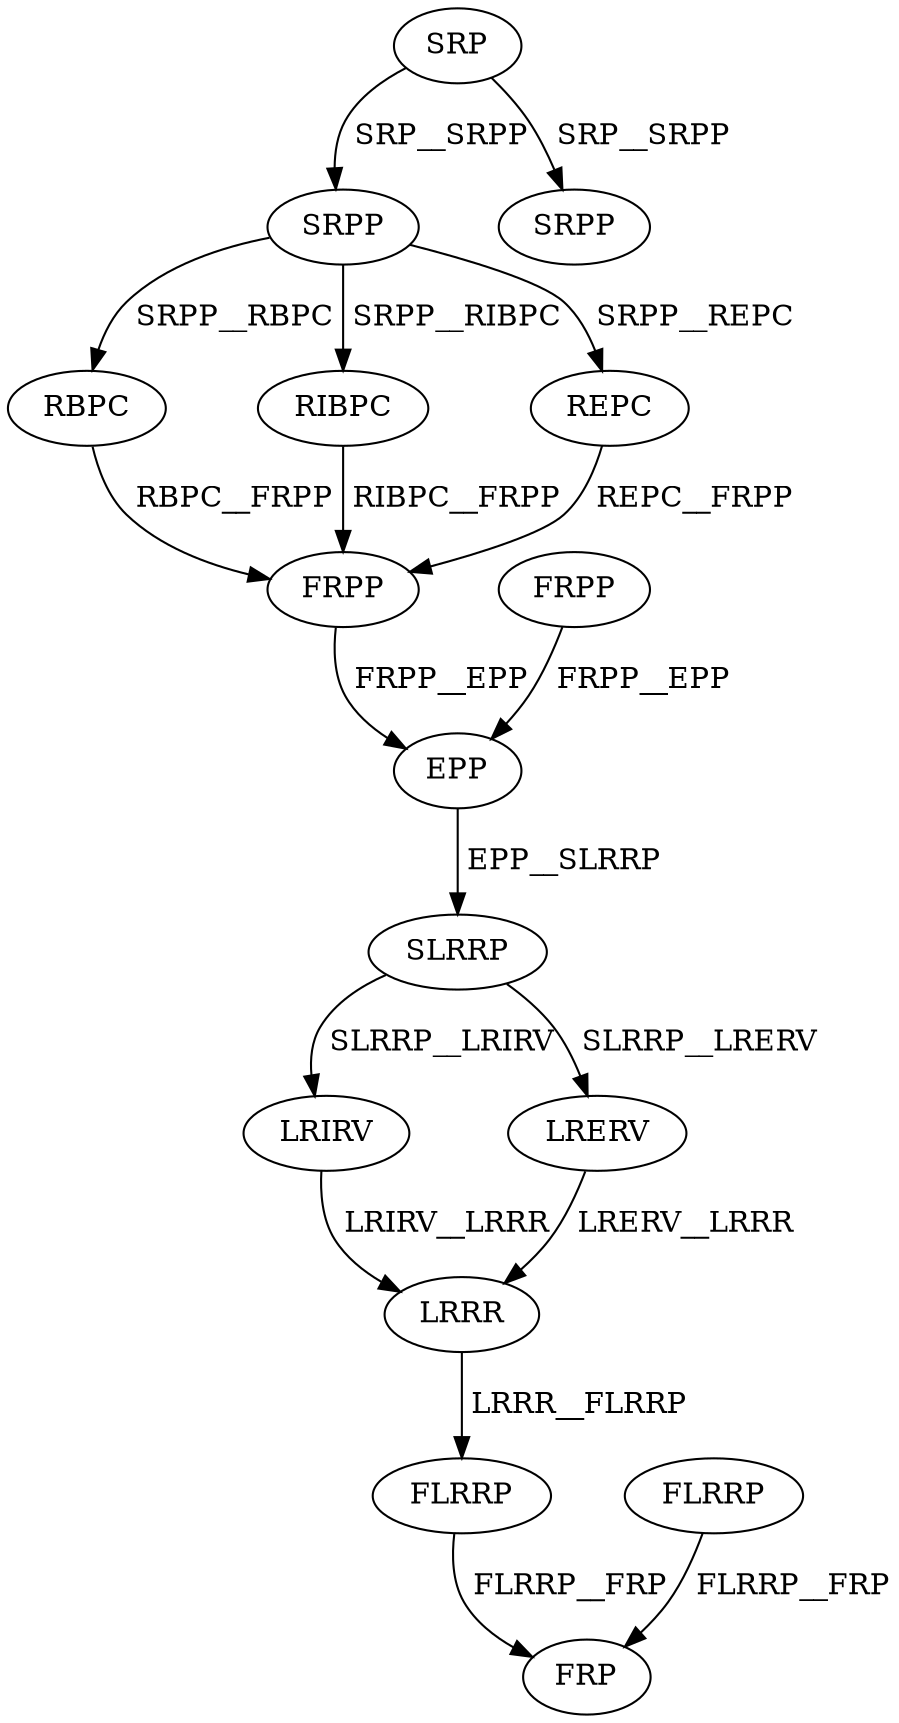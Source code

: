 digraph G { 
1 [label="SRP",color=black,fontcolor=black];
2 [label="SRPP",color=black,fontcolor=black];
3 [label="FRPP",color=black,fontcolor=black];
4 [label="RBPC",color=black,fontcolor=black];
5 [label="RIBPC",color=black,fontcolor=black];
6 [label="REPC",color=black,fontcolor=black];
7 [label="FRPP",color=black,fontcolor=black];
8 [label="SRPP",color=black,fontcolor=black];
9 [label="EPP",color=black,fontcolor=black];
10 [label="SLRRP",color=black,fontcolor=black];
11 [label="LRIRV",color=black,fontcolor=black];
12 [label="LRERV",color=black,fontcolor=black];
13 [label="FLRRP",color=black,fontcolor=black];
14 [label="LRRR",color=black,fontcolor=black];
15 [label="FLRRP",color=black,fontcolor=black];
16 [label="FRP",color=black,fontcolor=black];
1->2[label=" SRP__SRPP",color=black,fontcolor=black];
1->8[label=" SRP__SRPP",color=black,fontcolor=black];
2->4[label=" SRPP__RBPC",color=black,fontcolor=black];
2->5[label=" SRPP__RIBPC",color=black,fontcolor=black];
2->6[label=" SRPP__REPC",color=black,fontcolor=black];
3->9[label=" FRPP__EPP",color=black,fontcolor=black];
4->7[label=" RBPC__FRPP",color=black,fontcolor=black];
5->7[label=" RIBPC__FRPP",color=black,fontcolor=black];
6->7[label=" REPC__FRPP",color=black,fontcolor=black];
7->9[label=" FRPP__EPP",color=black,fontcolor=black];
9->10[label=" EPP__SLRRP",color=black,fontcolor=black];
10->11[label=" SLRRP__LRIRV",color=black,fontcolor=black];
10->12[label=" SLRRP__LRERV",color=black,fontcolor=black];
11->14[label=" LRIRV__LRRR",color=black,fontcolor=black];
12->14[label=" LRERV__LRRR",color=black,fontcolor=black];
13->16[label=" FLRRP__FRP",color=black,fontcolor=black];
14->15[label=" LRRR__FLRRP",color=black,fontcolor=black];
15->16[label=" FLRRP__FRP",color=black,fontcolor=black];
}
